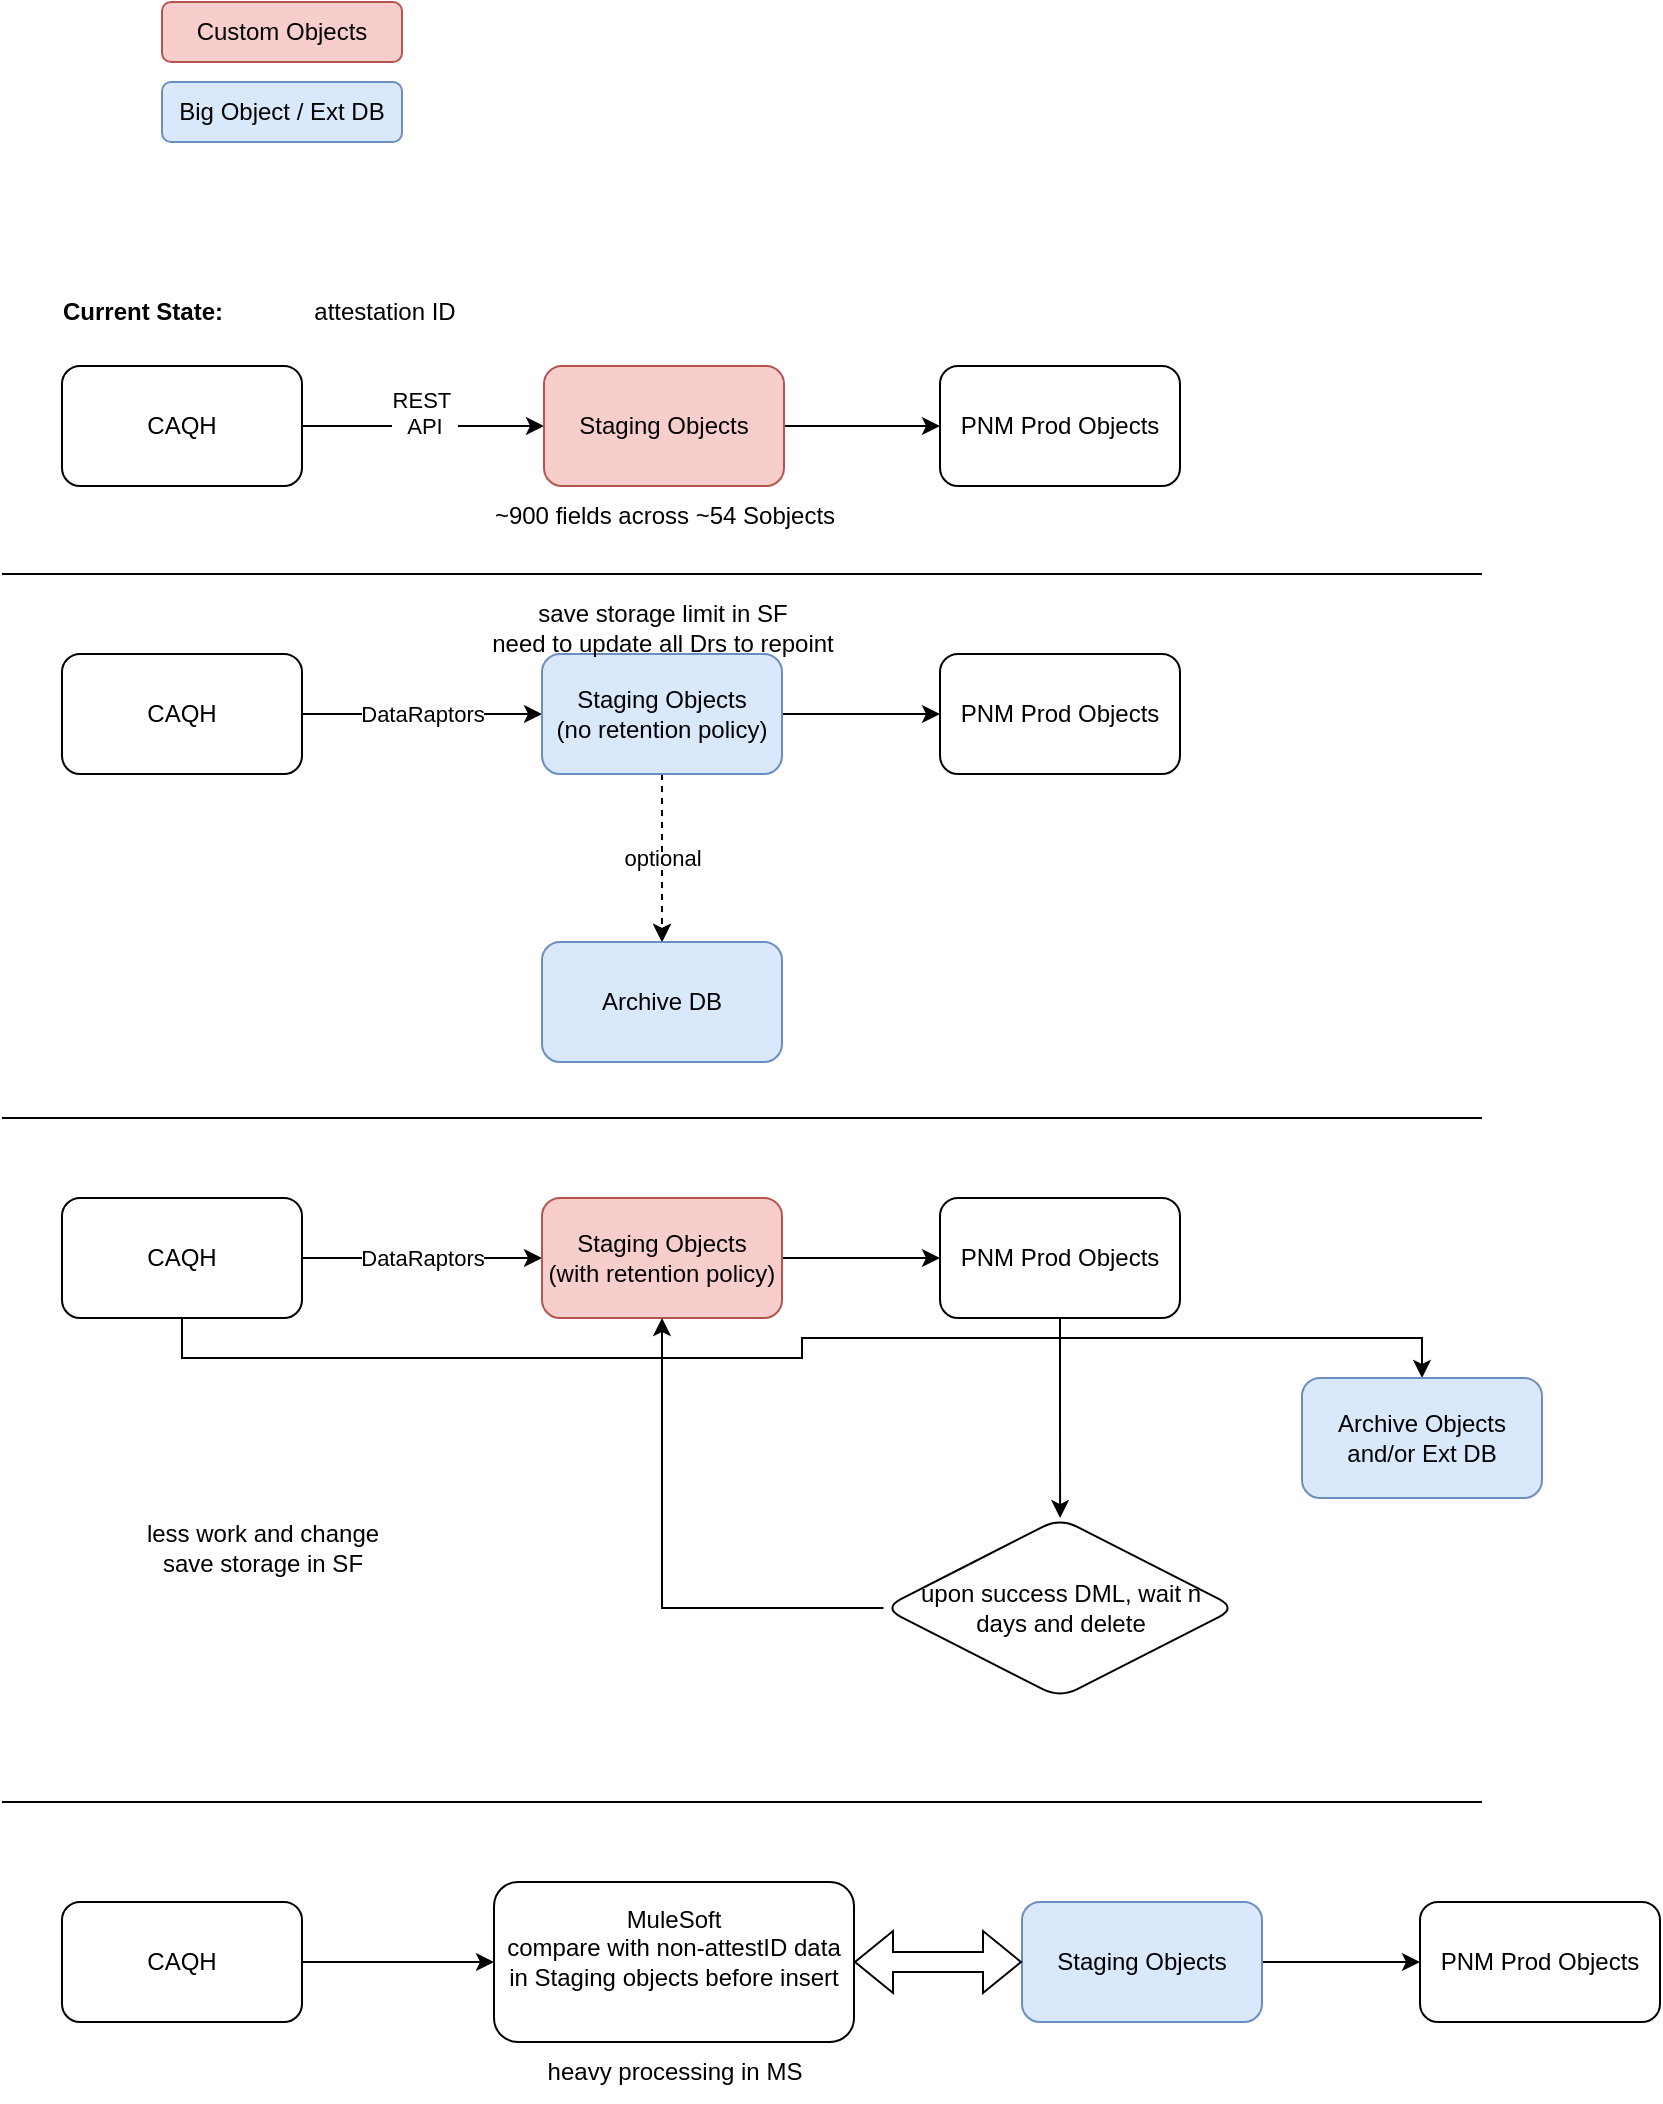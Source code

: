 <mxfile version="24.7.2" type="github">
  <diagram name="Page-1" id="LS8qlfN2t4GBDAO74IhN">
    <mxGraphModel dx="1195" dy="722" grid="1" gridSize="10" guides="1" tooltips="1" connect="1" arrows="1" fold="1" page="0" pageScale="1" pageWidth="850" pageHeight="1100" math="0" shadow="0">
      <root>
        <mxCell id="0" />
        <mxCell id="1" parent="0" />
        <mxCell id="9D3kddcFtgOKqC1xsIAe-3" value="REST&amp;nbsp;&lt;div&gt;API&lt;div&gt;&lt;br&gt;&lt;/div&gt;&lt;/div&gt;" style="edgeStyle=orthogonalEdgeStyle;rounded=0;orthogonalLoop=1;jettySize=auto;html=1;" parent="1" source="9D3kddcFtgOKqC1xsIAe-1" target="9D3kddcFtgOKqC1xsIAe-2" edge="1">
          <mxGeometry relative="1" as="geometry" />
        </mxCell>
        <mxCell id="9D3kddcFtgOKqC1xsIAe-1" value="CAQH" style="rounded=1;whiteSpace=wrap;html=1;" parent="1" vertex="1">
          <mxGeometry x="40" y="232" width="120" height="60" as="geometry" />
        </mxCell>
        <mxCell id="9D3kddcFtgOKqC1xsIAe-29" style="edgeStyle=orthogonalEdgeStyle;rounded=0;orthogonalLoop=1;jettySize=auto;html=1;exitX=1;exitY=0.5;exitDx=0;exitDy=0;entryX=0;entryY=0.5;entryDx=0;entryDy=0;" parent="1" source="9D3kddcFtgOKqC1xsIAe-2" target="9D3kddcFtgOKqC1xsIAe-4" edge="1">
          <mxGeometry relative="1" as="geometry" />
        </mxCell>
        <mxCell id="9D3kddcFtgOKqC1xsIAe-2" value="Staging Objects" style="whiteSpace=wrap;html=1;rounded=1;fillColor=#f8cecc;strokeColor=#b85450;" parent="1" vertex="1">
          <mxGeometry x="281" y="232" width="120" height="60" as="geometry" />
        </mxCell>
        <mxCell id="9D3kddcFtgOKqC1xsIAe-4" value="PNM Prod Objects" style="whiteSpace=wrap;html=1;rounded=1;" parent="1" vertex="1">
          <mxGeometry x="479" y="232" width="120" height="60" as="geometry" />
        </mxCell>
        <mxCell id="9D3kddcFtgOKqC1xsIAe-8" value="" style="endArrow=none;html=1;rounded=0;" parent="1" edge="1">
          <mxGeometry width="50" height="50" relative="1" as="geometry">
            <mxPoint x="10" y="336" as="sourcePoint" />
            <mxPoint x="750" y="336" as="targetPoint" />
          </mxGeometry>
        </mxCell>
        <mxCell id="9D3kddcFtgOKqC1xsIAe-11" value="DataRaptors" style="edgeStyle=orthogonalEdgeStyle;rounded=0;orthogonalLoop=1;jettySize=auto;html=1;" parent="1" source="9D3kddcFtgOKqC1xsIAe-12" target="9D3kddcFtgOKqC1xsIAe-14" edge="1">
          <mxGeometry relative="1" as="geometry">
            <mxPoint as="offset" />
          </mxGeometry>
        </mxCell>
        <mxCell id="9D3kddcFtgOKqC1xsIAe-12" value="CAQH" style="rounded=1;whiteSpace=wrap;html=1;" parent="1" vertex="1">
          <mxGeometry x="40" y="376" width="120" height="60" as="geometry" />
        </mxCell>
        <mxCell id="9D3kddcFtgOKqC1xsIAe-13" value="" style="edgeStyle=orthogonalEdgeStyle;rounded=0;orthogonalLoop=1;jettySize=auto;html=1;" parent="1" source="9D3kddcFtgOKqC1xsIAe-14" target="9D3kddcFtgOKqC1xsIAe-15" edge="1">
          <mxGeometry relative="1" as="geometry" />
        </mxCell>
        <mxCell id="5-2Y4VL_QeHb5pzCCtch-17" value="optional" style="edgeStyle=orthogonalEdgeStyle;rounded=0;orthogonalLoop=1;jettySize=auto;html=1;entryX=0.5;entryY=0;entryDx=0;entryDy=0;dashed=1;" edge="1" parent="1" source="9D3kddcFtgOKqC1xsIAe-14" target="5-2Y4VL_QeHb5pzCCtch-11">
          <mxGeometry relative="1" as="geometry" />
        </mxCell>
        <mxCell id="5-2Y4VL_QeHb5pzCCtch-12" value="" style="edgeStyle=orthogonalEdgeStyle;rounded=0;orthogonalLoop=1;jettySize=auto;html=1;dashed=1;" edge="1" parent="1" source="9D3kddcFtgOKqC1xsIAe-14" target="5-2Y4VL_QeHb5pzCCtch-11">
          <mxGeometry relative="1" as="geometry" />
        </mxCell>
        <mxCell id="9D3kddcFtgOKqC1xsIAe-14" value="Staging Objects&lt;div&gt;(no retention policy)&lt;/div&gt;" style="whiteSpace=wrap;html=1;rounded=1;fillColor=#dae8fc;strokeColor=#6c8ebf;" parent="1" vertex="1">
          <mxGeometry x="280" y="376" width="120" height="60" as="geometry" />
        </mxCell>
        <mxCell id="9D3kddcFtgOKqC1xsIAe-15" value="PNM Prod Objects" style="whiteSpace=wrap;html=1;rounded=1;" parent="1" vertex="1">
          <mxGeometry x="479" y="376" width="120" height="60" as="geometry" />
        </mxCell>
        <mxCell id="9D3kddcFtgOKqC1xsIAe-16" value="Custom Objects" style="rounded=1;whiteSpace=wrap;html=1;fillColor=#f8cecc;strokeColor=#b85450;" parent="1" vertex="1">
          <mxGeometry x="90" y="50" width="120" height="30" as="geometry" />
        </mxCell>
        <mxCell id="9D3kddcFtgOKqC1xsIAe-17" value="Big Object / Ext DB" style="rounded=1;whiteSpace=wrap;html=1;fillColor=#dae8fc;strokeColor=#6c8ebf;" parent="1" vertex="1">
          <mxGeometry x="90" y="90" width="120" height="30" as="geometry" />
        </mxCell>
        <mxCell id="9D3kddcFtgOKqC1xsIAe-18" value="" style="endArrow=none;html=1;rounded=0;" parent="1" edge="1">
          <mxGeometry width="50" height="50" relative="1" as="geometry">
            <mxPoint x="10" y="608" as="sourcePoint" />
            <mxPoint x="750" y="608" as="targetPoint" />
          </mxGeometry>
        </mxCell>
        <mxCell id="9D3kddcFtgOKqC1xsIAe-19" value="DataRaptors" style="edgeStyle=orthogonalEdgeStyle;rounded=0;orthogonalLoop=1;jettySize=auto;html=1;" parent="1" source="9D3kddcFtgOKqC1xsIAe-20" target="9D3kddcFtgOKqC1xsIAe-22" edge="1">
          <mxGeometry relative="1" as="geometry">
            <mxPoint as="offset" />
          </mxGeometry>
        </mxCell>
        <mxCell id="5-2Y4VL_QeHb5pzCCtch-19" style="edgeStyle=orthogonalEdgeStyle;rounded=0;orthogonalLoop=1;jettySize=auto;html=1;exitX=0.5;exitY=1;exitDx=0;exitDy=0;" edge="1" parent="1" source="9D3kddcFtgOKqC1xsIAe-20" target="9D3kddcFtgOKqC1xsIAe-26">
          <mxGeometry relative="1" as="geometry" />
        </mxCell>
        <mxCell id="9D3kddcFtgOKqC1xsIAe-20" value="CAQH" style="rounded=1;whiteSpace=wrap;html=1;" parent="1" vertex="1">
          <mxGeometry x="40" y="648" width="120" height="60" as="geometry" />
        </mxCell>
        <mxCell id="9D3kddcFtgOKqC1xsIAe-21" value="" style="edgeStyle=orthogonalEdgeStyle;rounded=0;orthogonalLoop=1;jettySize=auto;html=1;" parent="1" source="9D3kddcFtgOKqC1xsIAe-22" target="9D3kddcFtgOKqC1xsIAe-23" edge="1">
          <mxGeometry relative="1" as="geometry" />
        </mxCell>
        <mxCell id="9D3kddcFtgOKqC1xsIAe-22" value="Staging Objects&lt;div&gt;(with retention policy)&lt;/div&gt;" style="whiteSpace=wrap;html=1;rounded=1;fillColor=#f8cecc;strokeColor=#b85450;" parent="1" vertex="1">
          <mxGeometry x="280" y="648" width="120" height="60" as="geometry" />
        </mxCell>
        <mxCell id="9D3kddcFtgOKqC1xsIAe-25" value="" style="edgeStyle=orthogonalEdgeStyle;rounded=0;orthogonalLoop=1;jettySize=auto;html=1;exitX=0.5;exitY=1;exitDx=0;exitDy=0;" parent="1" source="9D3kddcFtgOKqC1xsIAe-23" target="9D3kddcFtgOKqC1xsIAe-24" edge="1">
          <mxGeometry relative="1" as="geometry" />
        </mxCell>
        <mxCell id="9D3kddcFtgOKqC1xsIAe-23" value="PNM Prod Objects" style="whiteSpace=wrap;html=1;rounded=1;" parent="1" vertex="1">
          <mxGeometry x="479" y="648" width="120" height="60" as="geometry" />
        </mxCell>
        <mxCell id="9D3kddcFtgOKqC1xsIAe-28" style="edgeStyle=orthogonalEdgeStyle;rounded=0;orthogonalLoop=1;jettySize=auto;html=1;entryX=0.5;entryY=1;entryDx=0;entryDy=0;" parent="1" source="9D3kddcFtgOKqC1xsIAe-24" target="9D3kddcFtgOKqC1xsIAe-22" edge="1">
          <mxGeometry relative="1" as="geometry" />
        </mxCell>
        <mxCell id="9D3kddcFtgOKqC1xsIAe-24" value="upon success DML, wait n days&amp;nbsp;&lt;span style=&quot;background-color: initial;&quot;&gt;and delete&lt;/span&gt;" style="rhombus;whiteSpace=wrap;html=1;rounded=1;" parent="1" vertex="1">
          <mxGeometry x="450.75" y="808" width="176.5" height="90" as="geometry" />
        </mxCell>
        <mxCell id="9D3kddcFtgOKqC1xsIAe-26" value="Archive Objects and/or Ext DB" style="whiteSpace=wrap;html=1;rounded=1;fillColor=#dae8fc;strokeColor=#6c8ebf;" parent="1" vertex="1">
          <mxGeometry x="660" y="738" width="120" height="60" as="geometry" />
        </mxCell>
        <mxCell id="9D3kddcFtgOKqC1xsIAe-30" value="Current State:" style="text;html=1;align=center;verticalAlign=middle;resizable=0;points=[];autosize=1;strokeColor=none;fillColor=none;fontStyle=1" parent="1" vertex="1">
          <mxGeometry x="30" y="190" width="100" height="30" as="geometry" />
        </mxCell>
        <mxCell id="9D3kddcFtgOKqC1xsIAe-33" value="~900 fields across ~54 Sobjects" style="text;html=1;align=center;verticalAlign=middle;resizable=0;points=[];autosize=1;strokeColor=none;fillColor=none;" parent="1" vertex="1">
          <mxGeometry x="246" y="292" width="190" height="30" as="geometry" />
        </mxCell>
        <mxCell id="5-2Y4VL_QeHb5pzCCtch-8" style="edgeStyle=orthogonalEdgeStyle;rounded=0;orthogonalLoop=1;jettySize=auto;html=1;" edge="1" parent="1" source="5-2Y4VL_QeHb5pzCCtch-3" target="5-2Y4VL_QeHb5pzCCtch-7">
          <mxGeometry relative="1" as="geometry" />
        </mxCell>
        <mxCell id="5-2Y4VL_QeHb5pzCCtch-3" value="CAQH" style="rounded=1;whiteSpace=wrap;html=1;" vertex="1" parent="1">
          <mxGeometry x="40" y="1000" width="120" height="60" as="geometry" />
        </mxCell>
        <mxCell id="5-2Y4VL_QeHb5pzCCtch-4" value="" style="edgeStyle=orthogonalEdgeStyle;rounded=0;orthogonalLoop=1;jettySize=auto;html=1;" edge="1" parent="1" source="5-2Y4VL_QeHb5pzCCtch-5" target="5-2Y4VL_QeHb5pzCCtch-6">
          <mxGeometry relative="1" as="geometry" />
        </mxCell>
        <mxCell id="5-2Y4VL_QeHb5pzCCtch-5" value="Staging Objects" style="whiteSpace=wrap;html=1;rounded=1;fillColor=#dae8fc;strokeColor=#6c8ebf;" vertex="1" parent="1">
          <mxGeometry x="520" y="1000" width="120" height="60" as="geometry" />
        </mxCell>
        <mxCell id="5-2Y4VL_QeHb5pzCCtch-6" value="PNM Prod Objects" style="whiteSpace=wrap;html=1;rounded=1;" vertex="1" parent="1">
          <mxGeometry x="719" y="1000" width="120" height="60" as="geometry" />
        </mxCell>
        <mxCell id="5-2Y4VL_QeHb5pzCCtch-7" value="MuleSoft&lt;div&gt;compare with non-attestID data in Staging objects before insert&lt;/div&gt;&lt;div&gt;&lt;br&gt;&lt;/div&gt;" style="rounded=1;whiteSpace=wrap;html=1;" vertex="1" parent="1">
          <mxGeometry x="256" y="990" width="180" height="80" as="geometry" />
        </mxCell>
        <mxCell id="5-2Y4VL_QeHb5pzCCtch-10" value="" style="shape=flexArrow;endArrow=classic;startArrow=classic;html=1;rounded=0;exitX=1;exitY=0.5;exitDx=0;exitDy=0;" edge="1" parent="1" source="5-2Y4VL_QeHb5pzCCtch-7" target="5-2Y4VL_QeHb5pzCCtch-5">
          <mxGeometry width="100" height="100" relative="1" as="geometry">
            <mxPoint x="370" y="1120" as="sourcePoint" />
            <mxPoint x="470" y="1020" as="targetPoint" />
          </mxGeometry>
        </mxCell>
        <mxCell id="5-2Y4VL_QeHb5pzCCtch-11" value="Archive DB" style="whiteSpace=wrap;html=1;fillColor=#dae8fc;strokeColor=#6c8ebf;rounded=1;" vertex="1" parent="1">
          <mxGeometry x="280" y="520" width="120" height="60" as="geometry" />
        </mxCell>
        <mxCell id="5-2Y4VL_QeHb5pzCCtch-13" value="attestation ID" style="text;html=1;align=center;verticalAlign=middle;resizable=0;points=[];autosize=1;strokeColor=none;fillColor=none;" vertex="1" parent="1">
          <mxGeometry x="156" y="190" width="90" height="30" as="geometry" />
        </mxCell>
        <mxCell id="5-2Y4VL_QeHb5pzCCtch-14" value="save storage limit in SF&lt;div&gt;need to update all Drs to repoint&lt;/div&gt;" style="text;html=1;align=center;verticalAlign=middle;resizable=0;points=[];autosize=1;strokeColor=none;fillColor=none;" vertex="1" parent="1">
          <mxGeometry x="245" y="343" width="190" height="40" as="geometry" />
        </mxCell>
        <mxCell id="5-2Y4VL_QeHb5pzCCtch-15" value="heavy processing in MS" style="text;html=1;align=center;verticalAlign=middle;resizable=0;points=[];autosize=1;strokeColor=none;fillColor=none;" vertex="1" parent="1">
          <mxGeometry x="271" y="1070" width="150" height="30" as="geometry" />
        </mxCell>
        <mxCell id="5-2Y4VL_QeHb5pzCCtch-16" value="" style="endArrow=none;html=1;rounded=0;" edge="1" parent="1">
          <mxGeometry width="50" height="50" relative="1" as="geometry">
            <mxPoint x="10" y="950" as="sourcePoint" />
            <mxPoint x="750" y="950" as="targetPoint" />
          </mxGeometry>
        </mxCell>
        <mxCell id="5-2Y4VL_QeHb5pzCCtch-18" value="less work and change&lt;div&gt;save storage in SF&lt;/div&gt;" style="text;html=1;align=center;verticalAlign=middle;resizable=0;points=[];autosize=1;strokeColor=none;fillColor=none;" vertex="1" parent="1">
          <mxGeometry x="70" y="803" width="140" height="40" as="geometry" />
        </mxCell>
      </root>
    </mxGraphModel>
  </diagram>
</mxfile>
